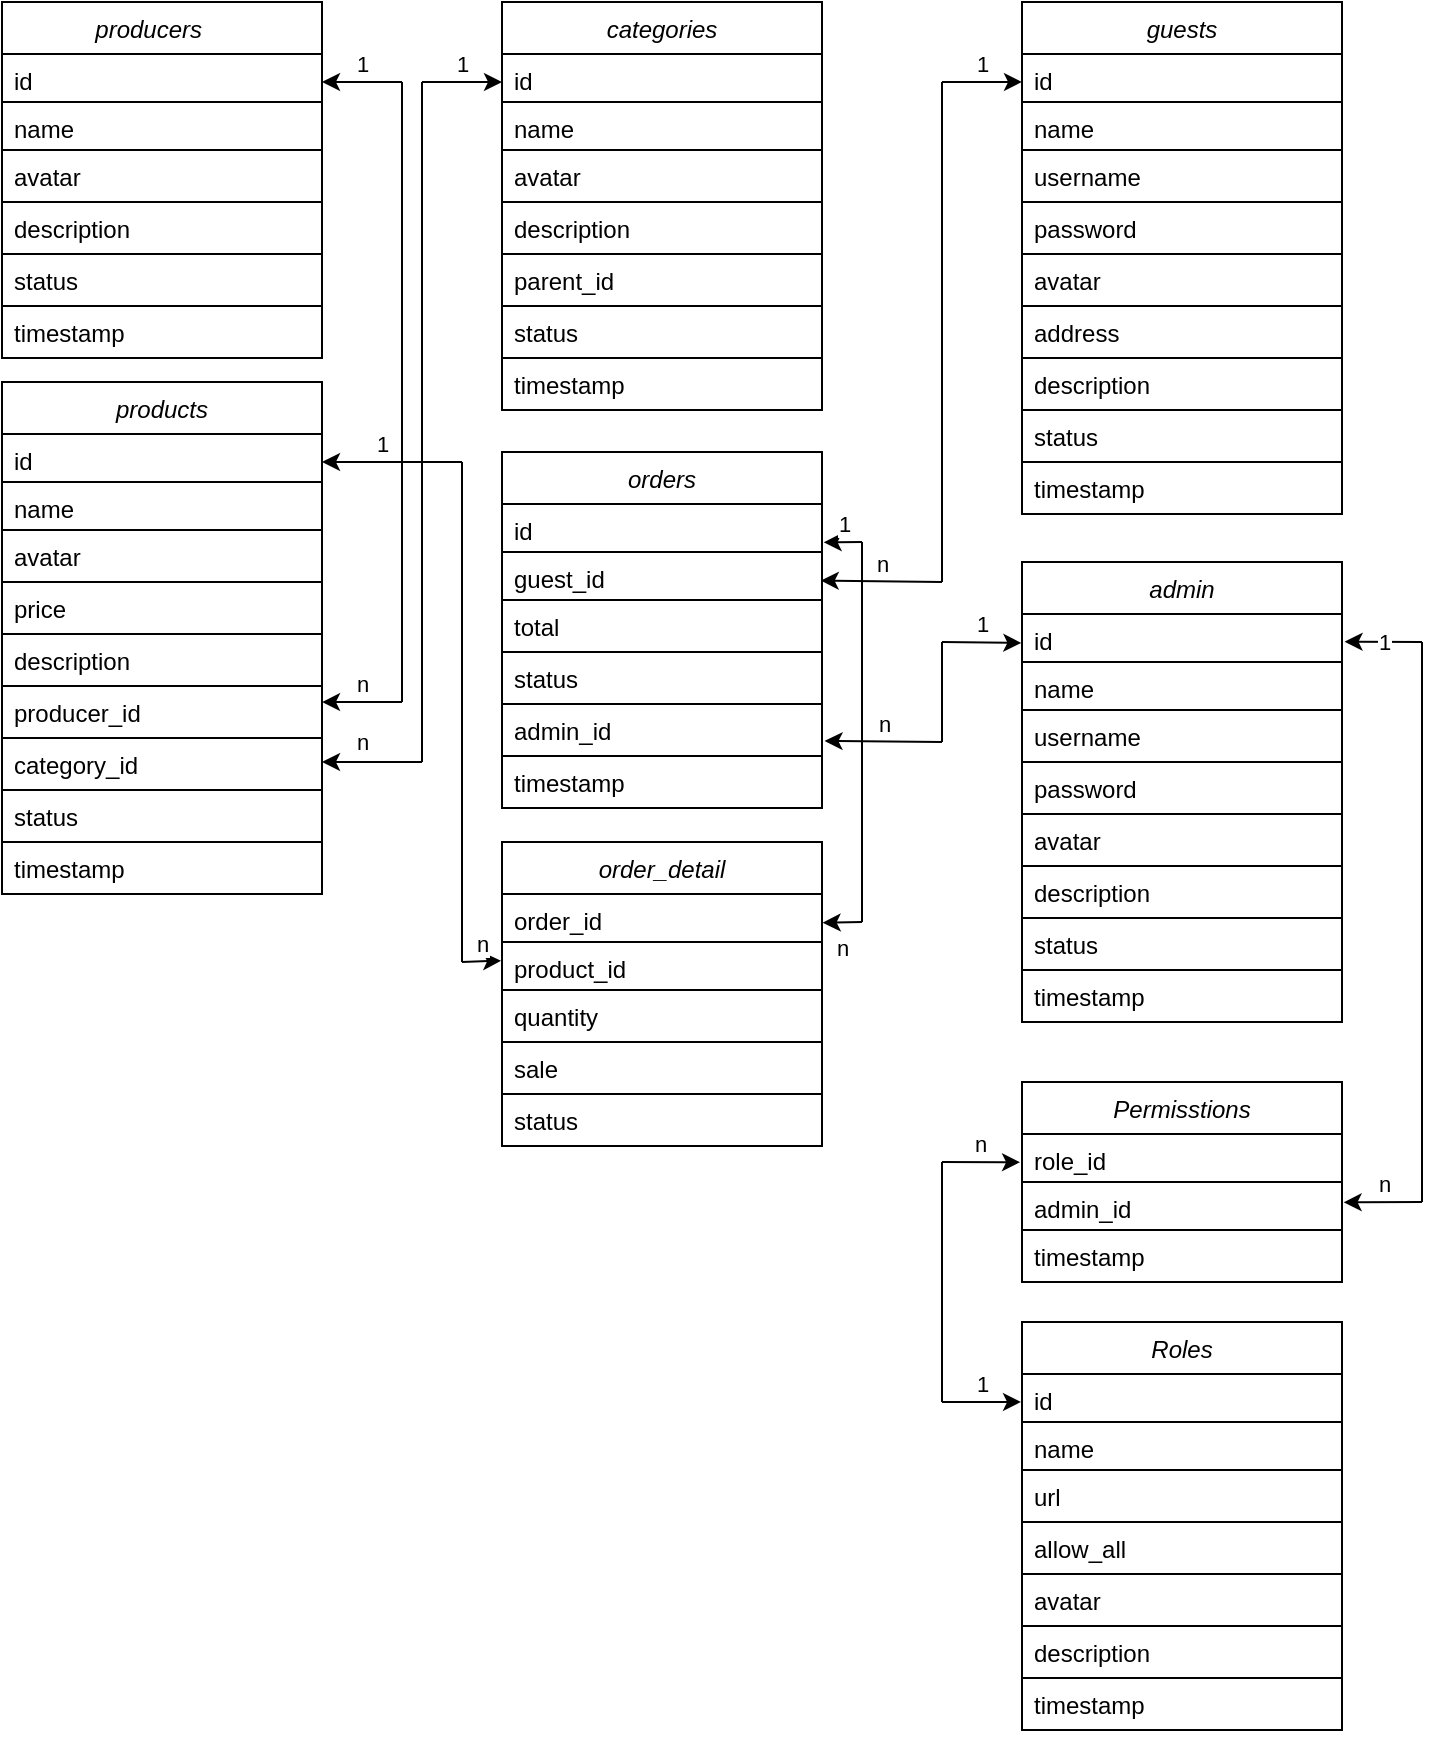 <mxfile version="16.0.0" type="github">
  <diagram id="C5RBs43oDa-KdzZeNtuy" name="DeTai">
    <mxGraphModel dx="680" dy="401" grid="1" gridSize="10" guides="1" tooltips="1" connect="1" arrows="1" fold="1" page="1" pageScale="1" pageWidth="827" pageHeight="1169" math="0" shadow="0">
      <root>
        <mxCell id="WIyWlLk6GJQsqaUBKTNV-0" />
        <mxCell id="WIyWlLk6GJQsqaUBKTNV-1" parent="WIyWlLk6GJQsqaUBKTNV-0" />
        <mxCell id="LTtRhcaZ0KDtgi_uHxP9-0" value="producers    " style="swimlane;fontStyle=2;align=center;verticalAlign=top;childLayout=stackLayout;horizontal=1;startSize=26;horizontalStack=0;resizeParent=1;resizeLast=0;collapsible=1;marginBottom=0;rounded=0;shadow=0;strokeWidth=1;strokeColor=default;" parent="WIyWlLk6GJQsqaUBKTNV-1" vertex="1">
          <mxGeometry x="10" y="20" width="160" height="178" as="geometry">
            <mxRectangle x="10" y="20" width="160" height="26" as="alternateBounds" />
          </mxGeometry>
        </mxCell>
        <mxCell id="LTtRhcaZ0KDtgi_uHxP9-1" value="id    " style="text;align=left;verticalAlign=top;spacingLeft=4;spacingRight=4;overflow=hidden;rotatable=0;points=[[0,0.5],[1,0.5]];portConstraint=eastwest;strokeColor=default;" parent="LTtRhcaZ0KDtgi_uHxP9-0" vertex="1">
          <mxGeometry y="26" width="160" height="24" as="geometry" />
        </mxCell>
        <mxCell id="GbSLwv6Al-rXtJt2Vxx7-0" value="name" style="text;align=left;verticalAlign=top;spacingLeft=4;spacingRight=4;overflow=hidden;rotatable=0;points=[[0,0.5],[1,0.5]];portConstraint=eastwest;strokeColor=default;" vertex="1" parent="LTtRhcaZ0KDtgi_uHxP9-0">
          <mxGeometry y="50" width="160" height="24" as="geometry" />
        </mxCell>
        <mxCell id="LTtRhcaZ0KDtgi_uHxP9-2" value="avatar" style="text;align=left;verticalAlign=top;spacingLeft=4;spacingRight=4;overflow=hidden;rotatable=0;points=[[0,0.5],[1,0.5]];portConstraint=eastwest;rounded=0;shadow=0;html=0;strokeColor=default;" parent="LTtRhcaZ0KDtgi_uHxP9-0" vertex="1">
          <mxGeometry y="74" width="160" height="26" as="geometry" />
        </mxCell>
        <mxCell id="LTtRhcaZ0KDtgi_uHxP9-3" value="description    " style="text;align=left;verticalAlign=top;spacingLeft=4;spacingRight=4;overflow=hidden;rotatable=0;points=[[0,0.5],[1,0.5]];portConstraint=eastwest;rounded=0;shadow=0;html=0;strokeColor=default;" parent="LTtRhcaZ0KDtgi_uHxP9-0" vertex="1">
          <mxGeometry y="100" width="160" height="26" as="geometry" />
        </mxCell>
        <mxCell id="LTtRhcaZ0KDtgi_uHxP9-8" value="status&#xa;" style="text;align=left;verticalAlign=top;spacingLeft=4;spacingRight=4;overflow=hidden;rotatable=0;points=[[0,0.5],[1,0.5]];portConstraint=eastwest;rounded=0;shadow=0;html=0;strokeColor=default;" parent="LTtRhcaZ0KDtgi_uHxP9-0" vertex="1">
          <mxGeometry y="126" width="160" height="26" as="geometry" />
        </mxCell>
        <mxCell id="LTtRhcaZ0KDtgi_uHxP9-6" value="timestamp" style="text;align=left;verticalAlign=top;spacingLeft=4;spacingRight=4;overflow=hidden;rotatable=0;points=[[0,0.5],[1,0.5]];portConstraint=eastwest;rounded=0;shadow=0;html=0;strokeColor=default;" parent="LTtRhcaZ0KDtgi_uHxP9-0" vertex="1">
          <mxGeometry y="152" width="160" height="26" as="geometry" />
        </mxCell>
        <mxCell id="LTtRhcaZ0KDtgi_uHxP9-9" value="products" style="swimlane;fontStyle=2;align=center;verticalAlign=top;childLayout=stackLayout;horizontal=1;startSize=26;horizontalStack=0;resizeParent=1;resizeLast=0;collapsible=1;marginBottom=0;rounded=0;shadow=0;strokeWidth=1;strokeColor=default;" parent="WIyWlLk6GJQsqaUBKTNV-1" vertex="1">
          <mxGeometry x="10" y="210" width="160" height="256" as="geometry">
            <mxRectangle x="10" y="220" width="160" height="26" as="alternateBounds" />
          </mxGeometry>
        </mxCell>
        <mxCell id="LTtRhcaZ0KDtgi_uHxP9-10" value="id    " style="text;align=left;verticalAlign=top;spacingLeft=4;spacingRight=4;overflow=hidden;rotatable=0;points=[[0,0.5],[1,0.5]];portConstraint=eastwest;strokeColor=default;" parent="LTtRhcaZ0KDtgi_uHxP9-9" vertex="1">
          <mxGeometry y="26" width="160" height="24" as="geometry" />
        </mxCell>
        <mxCell id="GbSLwv6Al-rXtJt2Vxx7-2" value="name" style="text;align=left;verticalAlign=top;spacingLeft=4;spacingRight=4;overflow=hidden;rotatable=0;points=[[0,0.5],[1,0.5]];portConstraint=eastwest;strokeColor=default;" vertex="1" parent="LTtRhcaZ0KDtgi_uHxP9-9">
          <mxGeometry y="50" width="160" height="24" as="geometry" />
        </mxCell>
        <mxCell id="LTtRhcaZ0KDtgi_uHxP9-12" value="avatar" style="text;align=left;verticalAlign=top;spacingLeft=4;spacingRight=4;overflow=hidden;rotatable=0;points=[[0,0.5],[1,0.5]];portConstraint=eastwest;rounded=0;shadow=0;html=0;strokeColor=default;" parent="LTtRhcaZ0KDtgi_uHxP9-9" vertex="1">
          <mxGeometry y="74" width="160" height="26" as="geometry" />
        </mxCell>
        <mxCell id="LTtRhcaZ0KDtgi_uHxP9-17" value="price" style="text;align=left;verticalAlign=top;spacingLeft=4;spacingRight=4;overflow=hidden;rotatable=0;points=[[0,0.5],[1,0.5]];portConstraint=eastwest;rounded=0;shadow=0;html=0;strokeColor=default;" parent="LTtRhcaZ0KDtgi_uHxP9-9" vertex="1">
          <mxGeometry y="100" width="160" height="26" as="geometry" />
        </mxCell>
        <mxCell id="LTtRhcaZ0KDtgi_uHxP9-13" value="description    " style="text;align=left;verticalAlign=top;spacingLeft=4;spacingRight=4;overflow=hidden;rotatable=0;points=[[0,0.5],[1,0.5]];portConstraint=eastwest;rounded=0;shadow=0;html=0;strokeColor=default;" parent="LTtRhcaZ0KDtgi_uHxP9-9" vertex="1">
          <mxGeometry y="126" width="160" height="26" as="geometry" />
        </mxCell>
        <mxCell id="LTtRhcaZ0KDtgi_uHxP9-16" value="producer_id&#xa;" style="text;align=left;verticalAlign=top;spacingLeft=4;spacingRight=4;overflow=hidden;rotatable=0;points=[[0,0.5],[1,0.5]];portConstraint=eastwest;rounded=0;shadow=0;html=0;strokeColor=default;" parent="LTtRhcaZ0KDtgi_uHxP9-9" vertex="1">
          <mxGeometry y="152" width="160" height="26" as="geometry" />
        </mxCell>
        <mxCell id="LTtRhcaZ0KDtgi_uHxP9-97" value="category_id" style="text;align=left;verticalAlign=top;spacingLeft=4;spacingRight=4;overflow=hidden;rotatable=0;points=[[0,0.5],[1,0.5]];portConstraint=eastwest;rounded=0;shadow=0;labelBorderColor=none;labelBackgroundColor=none;strokeColor=default;" parent="LTtRhcaZ0KDtgi_uHxP9-9" vertex="1">
          <mxGeometry y="178" width="160" height="26" as="geometry" />
        </mxCell>
        <mxCell id="LTtRhcaZ0KDtgi_uHxP9-14" value="status&#xa;" style="text;align=left;verticalAlign=top;spacingLeft=4;spacingRight=4;overflow=hidden;rotatable=0;points=[[0,0.5],[1,0.5]];portConstraint=eastwest;rounded=0;shadow=0;html=0;strokeColor=default;" parent="LTtRhcaZ0KDtgi_uHxP9-9" vertex="1">
          <mxGeometry y="204" width="160" height="26" as="geometry" />
        </mxCell>
        <mxCell id="LTtRhcaZ0KDtgi_uHxP9-15" value="timestamp" style="text;align=left;verticalAlign=top;spacingLeft=4;spacingRight=4;overflow=hidden;rotatable=0;points=[[0,0.5],[1,0.5]];portConstraint=eastwest;rounded=0;shadow=0;html=0;strokeColor=default;" parent="LTtRhcaZ0KDtgi_uHxP9-9" vertex="1">
          <mxGeometry y="230" width="160" height="26" as="geometry" />
        </mxCell>
        <mxCell id="LTtRhcaZ0KDtgi_uHxP9-18" value="categories" style="swimlane;fontStyle=2;align=center;verticalAlign=top;childLayout=stackLayout;horizontal=1;startSize=26;horizontalStack=0;resizeParent=1;resizeLast=0;collapsible=1;marginBottom=0;rounded=0;shadow=0;strokeWidth=1;strokeColor=default;" parent="WIyWlLk6GJQsqaUBKTNV-1" vertex="1">
          <mxGeometry x="260" y="20" width="160" height="204" as="geometry">
            <mxRectangle x="10" y="220" width="160" height="26" as="alternateBounds" />
          </mxGeometry>
        </mxCell>
        <mxCell id="LTtRhcaZ0KDtgi_uHxP9-19" value="id    " style="text;align=left;verticalAlign=top;spacingLeft=4;spacingRight=4;overflow=hidden;rotatable=0;points=[[0,0.5],[1,0.5]];portConstraint=eastwest;strokeColor=default;" parent="LTtRhcaZ0KDtgi_uHxP9-18" vertex="1">
          <mxGeometry y="26" width="160" height="24" as="geometry" />
        </mxCell>
        <mxCell id="GbSLwv6Al-rXtJt2Vxx7-1" value="name" style="text;align=left;verticalAlign=top;spacingLeft=4;spacingRight=4;overflow=hidden;rotatable=0;points=[[0,0.5],[1,0.5]];portConstraint=eastwest;strokeColor=default;" vertex="1" parent="LTtRhcaZ0KDtgi_uHxP9-18">
          <mxGeometry y="50" width="160" height="24" as="geometry" />
        </mxCell>
        <mxCell id="LTtRhcaZ0KDtgi_uHxP9-21" value="avatar" style="text;align=left;verticalAlign=top;spacingLeft=4;spacingRight=4;overflow=hidden;rotatable=0;points=[[0,0.5],[1,0.5]];portConstraint=eastwest;rounded=0;shadow=0;html=0;strokeColor=default;" parent="LTtRhcaZ0KDtgi_uHxP9-18" vertex="1">
          <mxGeometry y="74" width="160" height="26" as="geometry" />
        </mxCell>
        <mxCell id="LTtRhcaZ0KDtgi_uHxP9-23" value="description    " style="text;align=left;verticalAlign=top;spacingLeft=4;spacingRight=4;overflow=hidden;rotatable=0;points=[[0,0.5],[1,0.5]];portConstraint=eastwest;rounded=0;shadow=0;html=0;strokeColor=default;" parent="LTtRhcaZ0KDtgi_uHxP9-18" vertex="1">
          <mxGeometry y="100" width="160" height="26" as="geometry" />
        </mxCell>
        <mxCell id="LTtRhcaZ0KDtgi_uHxP9-27" value="parent_id" style="text;align=left;verticalAlign=top;spacingLeft=4;spacingRight=4;overflow=hidden;rotatable=0;points=[[0,0.5],[1,0.5]];portConstraint=eastwest;rounded=0;shadow=0;html=0;strokeColor=default;" parent="LTtRhcaZ0KDtgi_uHxP9-18" vertex="1">
          <mxGeometry y="126" width="160" height="26" as="geometry" />
        </mxCell>
        <mxCell id="LTtRhcaZ0KDtgi_uHxP9-25" value="status&#xa;" style="text;align=left;verticalAlign=top;spacingLeft=4;spacingRight=4;overflow=hidden;rotatable=0;points=[[0,0.5],[1,0.5]];portConstraint=eastwest;rounded=0;shadow=0;html=0;strokeColor=default;" parent="LTtRhcaZ0KDtgi_uHxP9-18" vertex="1">
          <mxGeometry y="152" width="160" height="26" as="geometry" />
        </mxCell>
        <mxCell id="LTtRhcaZ0KDtgi_uHxP9-26" value="timestamp" style="text;align=left;verticalAlign=top;spacingLeft=4;spacingRight=4;overflow=hidden;rotatable=0;points=[[0,0.5],[1,0.5]];portConstraint=eastwest;rounded=0;shadow=0;html=0;strokeColor=default;" parent="LTtRhcaZ0KDtgi_uHxP9-18" vertex="1">
          <mxGeometry y="178" width="160" height="26" as="geometry" />
        </mxCell>
        <mxCell id="LTtRhcaZ0KDtgi_uHxP9-28" value="orders" style="swimlane;fontStyle=2;align=center;verticalAlign=top;childLayout=stackLayout;horizontal=1;startSize=26;horizontalStack=0;resizeParent=1;resizeLast=0;collapsible=1;marginBottom=0;rounded=0;shadow=0;strokeWidth=1;strokeColor=default;" parent="WIyWlLk6GJQsqaUBKTNV-1" vertex="1">
          <mxGeometry x="260" y="245" width="160" height="178" as="geometry">
            <mxRectangle x="10" y="20" width="160" height="26" as="alternateBounds" />
          </mxGeometry>
        </mxCell>
        <mxCell id="LTtRhcaZ0KDtgi_uHxP9-29" value="id    " style="text;align=left;verticalAlign=top;spacingLeft=4;spacingRight=4;overflow=hidden;rotatable=0;points=[[0,0.5],[1,0.5]];portConstraint=eastwest;strokeColor=default;" parent="LTtRhcaZ0KDtgi_uHxP9-28" vertex="1">
          <mxGeometry y="26" width="160" height="24" as="geometry" />
        </mxCell>
        <mxCell id="LTtRhcaZ0KDtgi_uHxP9-30" value="guest_id" style="text;align=left;verticalAlign=top;spacingLeft=4;spacingRight=4;overflow=hidden;rotatable=0;points=[[0,0.5],[1,0.5]];portConstraint=eastwest;strokeColor=default;" parent="LTtRhcaZ0KDtgi_uHxP9-28" vertex="1">
          <mxGeometry y="50" width="160" height="24" as="geometry" />
        </mxCell>
        <mxCell id="LTtRhcaZ0KDtgi_uHxP9-31" value="total" style="text;align=left;verticalAlign=top;spacingLeft=4;spacingRight=4;overflow=hidden;rotatable=0;points=[[0,0.5],[1,0.5]];portConstraint=eastwest;rounded=0;shadow=0;html=0;strokeColor=default;" parent="LTtRhcaZ0KDtgi_uHxP9-28" vertex="1">
          <mxGeometry y="74" width="160" height="26" as="geometry" />
        </mxCell>
        <mxCell id="LTtRhcaZ0KDtgi_uHxP9-33" value="status&#xa;" style="text;align=left;verticalAlign=top;spacingLeft=4;spacingRight=4;overflow=hidden;rotatable=0;points=[[0,0.5],[1,0.5]];portConstraint=eastwest;rounded=0;shadow=0;html=0;strokeColor=default;" parent="LTtRhcaZ0KDtgi_uHxP9-28" vertex="1">
          <mxGeometry y="100" width="160" height="26" as="geometry" />
        </mxCell>
        <mxCell id="LTtRhcaZ0KDtgi_uHxP9-35" value="admin_id" style="text;align=left;verticalAlign=top;spacingLeft=4;spacingRight=4;overflow=hidden;rotatable=0;points=[[0,0.5],[1,0.5]];portConstraint=eastwest;rounded=0;shadow=0;html=0;strokeColor=default;" parent="LTtRhcaZ0KDtgi_uHxP9-28" vertex="1">
          <mxGeometry y="126" width="160" height="26" as="geometry" />
        </mxCell>
        <mxCell id="LTtRhcaZ0KDtgi_uHxP9-34" value="timestamp" style="text;align=left;verticalAlign=top;spacingLeft=4;spacingRight=4;overflow=hidden;rotatable=0;points=[[0,0.5],[1,0.5]];portConstraint=eastwest;rounded=0;shadow=0;html=0;strokeColor=default;" parent="LTtRhcaZ0KDtgi_uHxP9-28" vertex="1">
          <mxGeometry y="152" width="160" height="26" as="geometry" />
        </mxCell>
        <mxCell id="LTtRhcaZ0KDtgi_uHxP9-43" value="order_detail" style="swimlane;fontStyle=2;align=center;verticalAlign=top;childLayout=stackLayout;horizontal=1;startSize=26;horizontalStack=0;resizeParent=1;resizeLast=0;collapsible=1;marginBottom=0;rounded=0;shadow=0;strokeWidth=1;strokeColor=default;" parent="WIyWlLk6GJQsqaUBKTNV-1" vertex="1">
          <mxGeometry x="260" y="440" width="160" height="152" as="geometry">
            <mxRectangle x="10" y="220" width="160" height="26" as="alternateBounds" />
          </mxGeometry>
        </mxCell>
        <mxCell id="LTtRhcaZ0KDtgi_uHxP9-44" value="order_id" style="text;align=left;verticalAlign=top;spacingLeft=4;spacingRight=4;overflow=hidden;rotatable=0;points=[[0,0.5],[1,0.5]];portConstraint=eastwest;strokeColor=default;" parent="LTtRhcaZ0KDtgi_uHxP9-43" vertex="1">
          <mxGeometry y="26" width="160" height="24" as="geometry" />
        </mxCell>
        <mxCell id="LTtRhcaZ0KDtgi_uHxP9-45" value="product_id" style="text;align=left;verticalAlign=top;spacingLeft=4;spacingRight=4;overflow=hidden;rotatable=0;points=[[0,0.5],[1,0.5]];portConstraint=eastwest;strokeColor=default;" parent="LTtRhcaZ0KDtgi_uHxP9-43" vertex="1">
          <mxGeometry y="50" width="160" height="24" as="geometry" />
        </mxCell>
        <mxCell id="LTtRhcaZ0KDtgi_uHxP9-46" value="quantity" style="text;align=left;verticalAlign=top;spacingLeft=4;spacingRight=4;overflow=hidden;rotatable=0;points=[[0,0.5],[1,0.5]];portConstraint=eastwest;rounded=0;shadow=0;html=0;strokeColor=default;" parent="LTtRhcaZ0KDtgi_uHxP9-43" vertex="1">
          <mxGeometry y="74" width="160" height="26" as="geometry" />
        </mxCell>
        <mxCell id="LTtRhcaZ0KDtgi_uHxP9-47" value="sale" style="text;align=left;verticalAlign=top;spacingLeft=4;spacingRight=4;overflow=hidden;rotatable=0;points=[[0,0.5],[1,0.5]];portConstraint=eastwest;rounded=0;shadow=0;html=0;strokeColor=default;" parent="LTtRhcaZ0KDtgi_uHxP9-43" vertex="1">
          <mxGeometry y="100" width="160" height="26" as="geometry" />
        </mxCell>
        <mxCell id="LTtRhcaZ0KDtgi_uHxP9-50" value="status&#xa;" style="text;align=left;verticalAlign=top;spacingLeft=4;spacingRight=4;overflow=hidden;rotatable=0;points=[[0,0.5],[1,0.5]];portConstraint=eastwest;rounded=0;shadow=0;html=0;strokeColor=default;" parent="LTtRhcaZ0KDtgi_uHxP9-43" vertex="1">
          <mxGeometry y="126" width="160" height="26" as="geometry" />
        </mxCell>
        <mxCell id="LTtRhcaZ0KDtgi_uHxP9-52" value="guests" style="swimlane;fontStyle=2;align=center;verticalAlign=top;childLayout=stackLayout;horizontal=1;startSize=26;horizontalStack=0;resizeParent=1;resizeLast=0;collapsible=1;marginBottom=0;rounded=0;shadow=0;strokeWidth=1;strokeColor=default;" parent="WIyWlLk6GJQsqaUBKTNV-1" vertex="1">
          <mxGeometry x="520" y="20" width="160" height="256" as="geometry">
            <mxRectangle x="10" y="220" width="160" height="26" as="alternateBounds" />
          </mxGeometry>
        </mxCell>
        <mxCell id="LTtRhcaZ0KDtgi_uHxP9-53" value="id    " style="text;align=left;verticalAlign=top;spacingLeft=4;spacingRight=4;overflow=hidden;rotatable=0;points=[[0,0.5],[1,0.5]];portConstraint=eastwest;strokeColor=default;" parent="LTtRhcaZ0KDtgi_uHxP9-52" vertex="1">
          <mxGeometry y="26" width="160" height="24" as="geometry" />
        </mxCell>
        <mxCell id="LTtRhcaZ0KDtgi_uHxP9-54" value="name" style="text;align=left;verticalAlign=top;spacingLeft=4;spacingRight=4;overflow=hidden;rotatable=0;points=[[0,0.5],[1,0.5]];portConstraint=eastwest;strokeColor=default;" parent="LTtRhcaZ0KDtgi_uHxP9-52" vertex="1">
          <mxGeometry y="50" width="160" height="24" as="geometry" />
        </mxCell>
        <mxCell id="LTtRhcaZ0KDtgi_uHxP9-61" value="username" style="text;align=left;verticalAlign=top;spacingLeft=4;spacingRight=4;overflow=hidden;rotatable=0;points=[[0,0.5],[1,0.5]];portConstraint=eastwest;rounded=0;shadow=0;html=0;strokeColor=default;" parent="LTtRhcaZ0KDtgi_uHxP9-52" vertex="1">
          <mxGeometry y="74" width="160" height="26" as="geometry" />
        </mxCell>
        <mxCell id="LTtRhcaZ0KDtgi_uHxP9-58" value="password" style="text;align=left;verticalAlign=top;spacingLeft=4;spacingRight=4;overflow=hidden;rotatable=0;points=[[0,0.5],[1,0.5]];portConstraint=eastwest;rounded=0;shadow=0;html=0;strokeColor=default;" parent="LTtRhcaZ0KDtgi_uHxP9-52" vertex="1">
          <mxGeometry y="100" width="160" height="26" as="geometry" />
        </mxCell>
        <mxCell id="LTtRhcaZ0KDtgi_uHxP9-55" value="avatar" style="text;align=left;verticalAlign=top;spacingLeft=4;spacingRight=4;overflow=hidden;rotatable=0;points=[[0,0.5],[1,0.5]];portConstraint=eastwest;rounded=0;shadow=0;html=0;strokeColor=default;" parent="LTtRhcaZ0KDtgi_uHxP9-52" vertex="1">
          <mxGeometry y="126" width="160" height="26" as="geometry" />
        </mxCell>
        <mxCell id="LTtRhcaZ0KDtgi_uHxP9-56" value="address    " style="text;align=left;verticalAlign=top;spacingLeft=4;spacingRight=4;overflow=hidden;rotatable=0;points=[[0,0.5],[1,0.5]];portConstraint=eastwest;rounded=0;shadow=0;html=0;strokeColor=default;" parent="LTtRhcaZ0KDtgi_uHxP9-52" vertex="1">
          <mxGeometry y="152" width="160" height="26" as="geometry" />
        </mxCell>
        <mxCell id="LTtRhcaZ0KDtgi_uHxP9-57" value="description    " style="text;align=left;verticalAlign=top;spacingLeft=4;spacingRight=4;overflow=hidden;rotatable=0;points=[[0,0.5],[1,0.5]];portConstraint=eastwest;rounded=0;shadow=0;html=0;strokeColor=default;" parent="LTtRhcaZ0KDtgi_uHxP9-52" vertex="1">
          <mxGeometry y="178" width="160" height="26" as="geometry" />
        </mxCell>
        <mxCell id="LTtRhcaZ0KDtgi_uHxP9-59" value="status&#xa;" style="text;align=left;verticalAlign=top;spacingLeft=4;spacingRight=4;overflow=hidden;rotatable=0;points=[[0,0.5],[1,0.5]];portConstraint=eastwest;rounded=0;shadow=0;html=0;strokeColor=default;" parent="LTtRhcaZ0KDtgi_uHxP9-52" vertex="1">
          <mxGeometry y="204" width="160" height="26" as="geometry" />
        </mxCell>
        <mxCell id="LTtRhcaZ0KDtgi_uHxP9-60" value="timestamp" style="text;align=left;verticalAlign=top;spacingLeft=4;spacingRight=4;overflow=hidden;rotatable=0;points=[[0,0.5],[1,0.5]];portConstraint=eastwest;rounded=0;shadow=0;html=0;strokeColor=default;" parent="LTtRhcaZ0KDtgi_uHxP9-52" vertex="1">
          <mxGeometry y="230" width="160" height="26" as="geometry" />
        </mxCell>
        <mxCell id="LTtRhcaZ0KDtgi_uHxP9-62" value="admin" style="swimlane;fontStyle=2;align=center;verticalAlign=top;childLayout=stackLayout;horizontal=1;startSize=26;horizontalStack=0;resizeParent=1;resizeLast=0;collapsible=1;marginBottom=0;rounded=0;shadow=0;strokeWidth=1;strokeColor=default;" parent="WIyWlLk6GJQsqaUBKTNV-1" vertex="1">
          <mxGeometry x="520" y="300" width="160" height="230" as="geometry">
            <mxRectangle x="10" y="220" width="160" height="26" as="alternateBounds" />
          </mxGeometry>
        </mxCell>
        <mxCell id="LTtRhcaZ0KDtgi_uHxP9-63" value="id    " style="text;align=left;verticalAlign=top;spacingLeft=4;spacingRight=4;overflow=hidden;rotatable=0;points=[[0,0.5],[1,0.5]];portConstraint=eastwest;strokeColor=default;" parent="LTtRhcaZ0KDtgi_uHxP9-62" vertex="1">
          <mxGeometry y="26" width="160" height="24" as="geometry" />
        </mxCell>
        <mxCell id="GbSLwv6Al-rXtJt2Vxx7-3" value="name" style="text;align=left;verticalAlign=top;spacingLeft=4;spacingRight=4;overflow=hidden;rotatable=0;points=[[0,0.5],[1,0.5]];portConstraint=eastwest;strokeColor=default;" vertex="1" parent="LTtRhcaZ0KDtgi_uHxP9-62">
          <mxGeometry y="50" width="160" height="24" as="geometry" />
        </mxCell>
        <mxCell id="LTtRhcaZ0KDtgi_uHxP9-65" value="username" style="text;align=left;verticalAlign=top;spacingLeft=4;spacingRight=4;overflow=hidden;rotatable=0;points=[[0,0.5],[1,0.5]];portConstraint=eastwest;rounded=0;shadow=0;html=0;strokeColor=default;" parent="LTtRhcaZ0KDtgi_uHxP9-62" vertex="1">
          <mxGeometry y="74" width="160" height="26" as="geometry" />
        </mxCell>
        <mxCell id="LTtRhcaZ0KDtgi_uHxP9-66" value="password" style="text;align=left;verticalAlign=top;spacingLeft=4;spacingRight=4;overflow=hidden;rotatable=0;points=[[0,0.5],[1,0.5]];portConstraint=eastwest;rounded=0;shadow=0;html=0;strokeColor=default;" parent="LTtRhcaZ0KDtgi_uHxP9-62" vertex="1">
          <mxGeometry y="100" width="160" height="26" as="geometry" />
        </mxCell>
        <mxCell id="LTtRhcaZ0KDtgi_uHxP9-67" value="avatar" style="text;align=left;verticalAlign=top;spacingLeft=4;spacingRight=4;overflow=hidden;rotatable=0;points=[[0,0.5],[1,0.5]];portConstraint=eastwest;rounded=0;shadow=0;html=0;strokeColor=default;" parent="LTtRhcaZ0KDtgi_uHxP9-62" vertex="1">
          <mxGeometry y="126" width="160" height="26" as="geometry" />
        </mxCell>
        <mxCell id="LTtRhcaZ0KDtgi_uHxP9-69" value="description    " style="text;align=left;verticalAlign=top;spacingLeft=4;spacingRight=4;overflow=hidden;rotatable=0;points=[[0,0.5],[1,0.5]];portConstraint=eastwest;rounded=0;shadow=0;html=0;strokeColor=default;" parent="LTtRhcaZ0KDtgi_uHxP9-62" vertex="1">
          <mxGeometry y="152" width="160" height="26" as="geometry" />
        </mxCell>
        <mxCell id="LTtRhcaZ0KDtgi_uHxP9-70" value="status&#xa;" style="text;align=left;verticalAlign=top;spacingLeft=4;spacingRight=4;overflow=hidden;rotatable=0;points=[[0,0.5],[1,0.5]];portConstraint=eastwest;rounded=0;shadow=0;html=0;strokeColor=default;" parent="LTtRhcaZ0KDtgi_uHxP9-62" vertex="1">
          <mxGeometry y="178" width="160" height="26" as="geometry" />
        </mxCell>
        <mxCell id="LTtRhcaZ0KDtgi_uHxP9-71" value="timestamp" style="text;align=left;verticalAlign=top;spacingLeft=4;spacingRight=4;overflow=hidden;rotatable=0;points=[[0,0.5],[1,0.5]];portConstraint=eastwest;rounded=0;shadow=0;html=0;strokeColor=default;" parent="LTtRhcaZ0KDtgi_uHxP9-62" vertex="1">
          <mxGeometry y="204" width="160" height="26" as="geometry" />
        </mxCell>
        <mxCell id="LTtRhcaZ0KDtgi_uHxP9-72" value="Roles" style="swimlane;fontStyle=2;align=center;verticalAlign=top;childLayout=stackLayout;horizontal=1;startSize=26;horizontalStack=0;resizeParent=1;resizeLast=0;collapsible=1;marginBottom=0;rounded=0;shadow=0;strokeWidth=1;strokeColor=default;" parent="WIyWlLk6GJQsqaUBKTNV-1" vertex="1">
          <mxGeometry x="520" y="680" width="160" height="204" as="geometry">
            <mxRectangle x="10" y="220" width="160" height="26" as="alternateBounds" />
          </mxGeometry>
        </mxCell>
        <mxCell id="LTtRhcaZ0KDtgi_uHxP9-73" value="id    " style="text;align=left;verticalAlign=top;spacingLeft=4;spacingRight=4;overflow=hidden;rotatable=0;points=[[0,0.5],[1,0.5]];portConstraint=eastwest;strokeColor=default;" parent="LTtRhcaZ0KDtgi_uHxP9-72" vertex="1">
          <mxGeometry y="26" width="160" height="24" as="geometry" />
        </mxCell>
        <mxCell id="GbSLwv6Al-rXtJt2Vxx7-4" value="name" style="text;align=left;verticalAlign=top;spacingLeft=4;spacingRight=4;overflow=hidden;rotatable=0;points=[[0,0.5],[1,0.5]];portConstraint=eastwest;strokeColor=default;" vertex="1" parent="LTtRhcaZ0KDtgi_uHxP9-72">
          <mxGeometry y="50" width="160" height="24" as="geometry" />
        </mxCell>
        <mxCell id="LTtRhcaZ0KDtgi_uHxP9-75" value="url" style="text;align=left;verticalAlign=top;spacingLeft=4;spacingRight=4;overflow=hidden;rotatable=0;points=[[0,0.5],[1,0.5]];portConstraint=eastwest;rounded=0;shadow=0;html=0;strokeColor=default;" parent="LTtRhcaZ0KDtgi_uHxP9-72" vertex="1">
          <mxGeometry y="74" width="160" height="26" as="geometry" />
        </mxCell>
        <mxCell id="LTtRhcaZ0KDtgi_uHxP9-76" value="allow_all    " style="text;align=left;verticalAlign=top;spacingLeft=4;spacingRight=4;overflow=hidden;rotatable=0;points=[[0,0.5],[1,0.5]];portConstraint=eastwest;rounded=0;shadow=0;html=0;strokeColor=default;" parent="LTtRhcaZ0KDtgi_uHxP9-72" vertex="1">
          <mxGeometry y="100" width="160" height="26" as="geometry" />
        </mxCell>
        <mxCell id="LTtRhcaZ0KDtgi_uHxP9-77" value="avatar" style="text;align=left;verticalAlign=top;spacingLeft=4;spacingRight=4;overflow=hidden;rotatable=0;points=[[0,0.5],[1,0.5]];portConstraint=eastwest;rounded=0;shadow=0;html=0;strokeColor=default;" parent="LTtRhcaZ0KDtgi_uHxP9-72" vertex="1">
          <mxGeometry y="126" width="160" height="26" as="geometry" />
        </mxCell>
        <mxCell id="LTtRhcaZ0KDtgi_uHxP9-81" value="description" style="text;align=left;verticalAlign=top;spacingLeft=4;spacingRight=4;overflow=hidden;rotatable=0;points=[[0,0.5],[1,0.5]];portConstraint=eastwest;rounded=0;shadow=0;html=0;strokeColor=default;" parent="LTtRhcaZ0KDtgi_uHxP9-72" vertex="1">
          <mxGeometry y="152" width="160" height="26" as="geometry" />
        </mxCell>
        <mxCell id="LTtRhcaZ0KDtgi_uHxP9-80" value="timestamp" style="text;align=left;verticalAlign=top;spacingLeft=4;spacingRight=4;overflow=hidden;rotatable=0;points=[[0,0.5],[1,0.5]];portConstraint=eastwest;rounded=0;shadow=0;html=0;strokeColor=default;" parent="LTtRhcaZ0KDtgi_uHxP9-72" vertex="1">
          <mxGeometry y="178" width="160" height="26" as="geometry" />
        </mxCell>
        <mxCell id="LTtRhcaZ0KDtgi_uHxP9-82" value="Permisstions" style="swimlane;fontStyle=2;align=center;verticalAlign=top;childLayout=stackLayout;horizontal=1;startSize=26;horizontalStack=0;resizeParent=1;resizeLast=0;collapsible=1;marginBottom=0;rounded=0;shadow=0;strokeWidth=1;strokeColor=default;" parent="WIyWlLk6GJQsqaUBKTNV-1" vertex="1">
          <mxGeometry x="520" y="560" width="160" height="100" as="geometry">
            <mxRectangle x="10" y="220" width="160" height="26" as="alternateBounds" />
          </mxGeometry>
        </mxCell>
        <mxCell id="LTtRhcaZ0KDtgi_uHxP9-83" value="role_id" style="text;align=left;verticalAlign=top;spacingLeft=4;spacingRight=4;overflow=hidden;rotatable=0;points=[[0,0.5],[1,0.5]];portConstraint=eastwest;strokeColor=default;" parent="LTtRhcaZ0KDtgi_uHxP9-82" vertex="1">
          <mxGeometry y="26" width="160" height="24" as="geometry" />
        </mxCell>
        <mxCell id="LTtRhcaZ0KDtgi_uHxP9-84" value="admin_id" style="text;align=left;verticalAlign=top;spacingLeft=4;spacingRight=4;overflow=hidden;rotatable=0;points=[[0,0.5],[1,0.5]];portConstraint=eastwest;strokeColor=default;" parent="LTtRhcaZ0KDtgi_uHxP9-82" vertex="1">
          <mxGeometry y="50" width="160" height="24" as="geometry" />
        </mxCell>
        <mxCell id="LTtRhcaZ0KDtgi_uHxP9-89" value="timestamp" style="text;align=left;verticalAlign=top;spacingLeft=4;spacingRight=4;overflow=hidden;rotatable=0;points=[[0,0.5],[1,0.5]];portConstraint=eastwest;rounded=0;shadow=0;html=0;strokeColor=default;" parent="LTtRhcaZ0KDtgi_uHxP9-82" vertex="1">
          <mxGeometry y="74" width="160" height="26" as="geometry" />
        </mxCell>
        <mxCell id="LTtRhcaZ0KDtgi_uHxP9-93" value="1" style="endArrow=classic;html=1;rounded=0;shadow=0;sketch=0;verticalAlign=bottom;strokeColor=default;" parent="WIyWlLk6GJQsqaUBKTNV-1" edge="1">
          <mxGeometry width="50" height="50" relative="1" as="geometry">
            <mxPoint x="210" y="60" as="sourcePoint" />
            <mxPoint x="170" y="60" as="targetPoint" />
            <mxPoint as="offset" />
          </mxGeometry>
        </mxCell>
        <mxCell id="LTtRhcaZ0KDtgi_uHxP9-94" value="" style="endArrow=none;html=1;rounded=0;shadow=0;sketch=0;strokeColor=default;" parent="WIyWlLk6GJQsqaUBKTNV-1" edge="1">
          <mxGeometry width="50" height="50" relative="1" as="geometry">
            <mxPoint x="210" y="370" as="sourcePoint" />
            <mxPoint x="210" y="60" as="targetPoint" />
          </mxGeometry>
        </mxCell>
        <mxCell id="LTtRhcaZ0KDtgi_uHxP9-99" value="" style="endArrow=none;html=1;rounded=0;shadow=0;sketch=0;strokeColor=default;" parent="WIyWlLk6GJQsqaUBKTNV-1" edge="1">
          <mxGeometry width="50" height="50" relative="1" as="geometry">
            <mxPoint x="220" y="400" as="sourcePoint" />
            <mxPoint x="220" y="60" as="targetPoint" />
          </mxGeometry>
        </mxCell>
        <mxCell id="LTtRhcaZ0KDtgi_uHxP9-100" value="1" style="endArrow=classic;html=1;rounded=0;shadow=0;sketch=0;strokeColor=default;verticalAlign=bottom;" parent="WIyWlLk6GJQsqaUBKTNV-1" edge="1">
          <mxGeometry width="50" height="50" relative="1" as="geometry">
            <mxPoint x="220" y="60" as="sourcePoint" />
            <mxPoint x="260" y="60" as="targetPoint" />
          </mxGeometry>
        </mxCell>
        <mxCell id="LTtRhcaZ0KDtgi_uHxP9-101" value="n" style="endArrow=classic;html=1;rounded=0;shadow=0;sketch=0;strokeColor=default;" parent="WIyWlLk6GJQsqaUBKTNV-1" edge="1">
          <mxGeometry x="0.2" y="-10" width="50" height="50" relative="1" as="geometry">
            <mxPoint x="220" y="400" as="sourcePoint" />
            <mxPoint x="170" y="400" as="targetPoint" />
            <mxPoint as="offset" />
          </mxGeometry>
        </mxCell>
        <mxCell id="LTtRhcaZ0KDtgi_uHxP9-107" value="" style="endArrow=none;html=1;rounded=0;shadow=0;sketch=0;strokeColor=default;" parent="WIyWlLk6GJQsqaUBKTNV-1" edge="1">
          <mxGeometry width="50" height="50" relative="1" as="geometry">
            <mxPoint x="240" y="500" as="sourcePoint" />
            <mxPoint x="240" y="250" as="targetPoint" />
          </mxGeometry>
        </mxCell>
        <mxCell id="LTtRhcaZ0KDtgi_uHxP9-112" value="" style="endArrow=none;html=1;rounded=0;shadow=0;sketch=0;strokeColor=default;" parent="WIyWlLk6GJQsqaUBKTNV-1" edge="1">
          <mxGeometry width="50" height="50" relative="1" as="geometry">
            <mxPoint x="440" y="480" as="sourcePoint" />
            <mxPoint x="440" y="290" as="targetPoint" />
          </mxGeometry>
        </mxCell>
        <mxCell id="LTtRhcaZ0KDtgi_uHxP9-113" value="1" style="endArrow=classic;html=1;rounded=0;shadow=0;sketch=0;strokeColor=default;entryX=1.005;entryY=0.798;entryDx=0;entryDy=0;entryPerimeter=0;verticalAlign=bottom;" parent="WIyWlLk6GJQsqaUBKTNV-1" target="LTtRhcaZ0KDtgi_uHxP9-29" edge="1">
          <mxGeometry width="50" height="50" relative="1" as="geometry">
            <mxPoint x="440" y="290" as="sourcePoint" />
            <mxPoint x="420" y="310" as="targetPoint" />
          </mxGeometry>
        </mxCell>
        <mxCell id="LTtRhcaZ0KDtgi_uHxP9-114" value="n" style="endArrow=classic;html=1;rounded=0;shadow=0;sketch=0;strokeColor=default;entryX=1.002;entryY=0.599;entryDx=0;entryDy=0;entryPerimeter=0;verticalAlign=top;" parent="WIyWlLk6GJQsqaUBKTNV-1" target="LTtRhcaZ0KDtgi_uHxP9-44" edge="1">
          <mxGeometry x="0.017" width="50" height="50" relative="1" as="geometry">
            <mxPoint x="440" y="480" as="sourcePoint" />
            <mxPoint x="420" y="460" as="targetPoint" />
            <mxPoint as="offset" />
          </mxGeometry>
        </mxCell>
        <mxCell id="LTtRhcaZ0KDtgi_uHxP9-116" value="n" style="endArrow=classic;html=1;rounded=0;shadow=0;sketch=0;strokeColor=default;entryX=0.996;entryY=0.596;entryDx=0;entryDy=0;entryPerimeter=0;verticalAlign=bottom;" parent="WIyWlLk6GJQsqaUBKTNV-1" target="LTtRhcaZ0KDtgi_uHxP9-30" edge="1">
          <mxGeometry x="-0.01" width="50" height="50" relative="1" as="geometry">
            <mxPoint x="480" y="310" as="sourcePoint" />
            <mxPoint x="510" y="160" as="targetPoint" />
            <mxPoint as="offset" />
          </mxGeometry>
        </mxCell>
        <mxCell id="LTtRhcaZ0KDtgi_uHxP9-117" value="" style="endArrow=none;html=1;rounded=0;shadow=0;sketch=0;strokeColor=default;" parent="WIyWlLk6GJQsqaUBKTNV-1" edge="1">
          <mxGeometry width="50" height="50" relative="1" as="geometry">
            <mxPoint x="480" y="310" as="sourcePoint" />
            <mxPoint x="480" y="60" as="targetPoint" />
          </mxGeometry>
        </mxCell>
        <mxCell id="LTtRhcaZ0KDtgi_uHxP9-118" value="1" style="endArrow=classic;html=1;rounded=0;shadow=0;sketch=0;strokeColor=default;entryX=0;entryY=0.583;entryDx=0;entryDy=0;entryPerimeter=0;verticalAlign=bottom;" parent="WIyWlLk6GJQsqaUBKTNV-1" target="LTtRhcaZ0KDtgi_uHxP9-53" edge="1">
          <mxGeometry width="50" height="50" relative="1" as="geometry">
            <mxPoint x="480" y="60" as="sourcePoint" />
            <mxPoint x="510" y="50" as="targetPoint" />
          </mxGeometry>
        </mxCell>
        <mxCell id="LTtRhcaZ0KDtgi_uHxP9-119" value="1" style="endArrow=classic;html=1;rounded=0;shadow=0;sketch=0;strokeColor=default;entryX=-0.002;entryY=0.603;entryDx=0;entryDy=0;entryPerimeter=0;verticalAlign=bottom;" parent="WIyWlLk6GJQsqaUBKTNV-1" target="LTtRhcaZ0KDtgi_uHxP9-63" edge="1">
          <mxGeometry width="50" height="50" relative="1" as="geometry">
            <mxPoint x="480" y="340" as="sourcePoint" />
            <mxPoint x="480" y="300" as="targetPoint" />
          </mxGeometry>
        </mxCell>
        <mxCell id="LTtRhcaZ0KDtgi_uHxP9-120" value="n" style="endArrow=classic;html=1;rounded=0;shadow=0;sketch=0;strokeColor=default;entryX=1.008;entryY=0.711;entryDx=0;entryDy=0;entryPerimeter=0;verticalAlign=bottom;" parent="WIyWlLk6GJQsqaUBKTNV-1" target="LTtRhcaZ0KDtgi_uHxP9-35" edge="1">
          <mxGeometry width="50" height="50" relative="1" as="geometry">
            <mxPoint x="480" y="390" as="sourcePoint" />
            <mxPoint x="440" y="330" as="targetPoint" />
          </mxGeometry>
        </mxCell>
        <mxCell id="LTtRhcaZ0KDtgi_uHxP9-121" value="" style="endArrow=none;html=1;rounded=0;shadow=0;sketch=0;strokeColor=default;" parent="WIyWlLk6GJQsqaUBKTNV-1" edge="1">
          <mxGeometry width="50" height="50" relative="1" as="geometry">
            <mxPoint x="480" y="390" as="sourcePoint" />
            <mxPoint x="480" y="340" as="targetPoint" />
          </mxGeometry>
        </mxCell>
        <mxCell id="LTtRhcaZ0KDtgi_uHxP9-122" value="1" style="endArrow=classic;html=1;rounded=0;shadow=0;sketch=0;strokeColor=default;entryX=1.008;entryY=0.576;entryDx=0;entryDy=0;entryPerimeter=0;" parent="WIyWlLk6GJQsqaUBKTNV-1" target="LTtRhcaZ0KDtgi_uHxP9-63" edge="1">
          <mxGeometry width="50" height="50" relative="1" as="geometry">
            <mxPoint x="720" y="340" as="sourcePoint" />
            <mxPoint x="470" y="470" as="targetPoint" />
          </mxGeometry>
        </mxCell>
        <mxCell id="LTtRhcaZ0KDtgi_uHxP9-124" value="" style="endArrow=none;html=1;rounded=0;shadow=0;sketch=0;strokeColor=default;" parent="WIyWlLk6GJQsqaUBKTNV-1" edge="1">
          <mxGeometry width="50" height="50" relative="1" as="geometry">
            <mxPoint x="720" y="620" as="sourcePoint" />
            <mxPoint x="720" y="340" as="targetPoint" />
          </mxGeometry>
        </mxCell>
        <mxCell id="LTtRhcaZ0KDtgi_uHxP9-125" value="n" style="endArrow=classic;html=1;rounded=0;shadow=0;sketch=0;strokeColor=default;entryX=1.005;entryY=0.424;entryDx=0;entryDy=0;entryPerimeter=0;verticalAlign=bottom;" parent="WIyWlLk6GJQsqaUBKTNV-1" target="LTtRhcaZ0KDtgi_uHxP9-84" edge="1">
          <mxGeometry width="50" height="50" relative="1" as="geometry">
            <mxPoint x="720" y="620" as="sourcePoint" />
            <mxPoint x="710" y="610" as="targetPoint" />
          </mxGeometry>
        </mxCell>
        <mxCell id="LTtRhcaZ0KDtgi_uHxP9-126" value="n" style="endArrow=classic;html=1;rounded=0;shadow=0;sketch=0;strokeColor=default;entryX=-0.006;entryY=0.588;entryDx=0;entryDy=0;entryPerimeter=0;verticalAlign=bottom;" parent="WIyWlLk6GJQsqaUBKTNV-1" target="LTtRhcaZ0KDtgi_uHxP9-83" edge="1">
          <mxGeometry width="50" height="50" relative="1" as="geometry">
            <mxPoint x="480" y="600" as="sourcePoint" />
            <mxPoint x="690.8" y="630.176" as="targetPoint" />
          </mxGeometry>
        </mxCell>
        <mxCell id="LTtRhcaZ0KDtgi_uHxP9-127" value="&lt;div&gt;1&lt;br&gt;&lt;/div&gt;" style="endArrow=classic;html=1;rounded=0;shadow=0;sketch=0;strokeColor=default;entryX=-0.003;entryY=0.582;entryDx=0;entryDy=0;entryPerimeter=0;verticalAlign=bottom;" parent="WIyWlLk6GJQsqaUBKTNV-1" target="LTtRhcaZ0KDtgi_uHxP9-73" edge="1">
          <mxGeometry width="50" height="50" relative="1" as="geometry">
            <mxPoint x="480" y="720" as="sourcePoint" />
            <mxPoint x="510" y="770" as="targetPoint" />
          </mxGeometry>
        </mxCell>
        <mxCell id="LTtRhcaZ0KDtgi_uHxP9-128" value="" style="endArrow=none;html=1;rounded=0;shadow=0;sketch=0;strokeColor=default;" parent="WIyWlLk6GJQsqaUBKTNV-1" edge="1">
          <mxGeometry width="50" height="50" relative="1" as="geometry">
            <mxPoint x="480" y="720" as="sourcePoint" />
            <mxPoint x="480" y="600" as="targetPoint" />
          </mxGeometry>
        </mxCell>
        <mxCell id="LTtRhcaZ0KDtgi_uHxP9-130" value="n" style="endArrow=classic;html=1;rounded=0;shadow=0;sketch=0;strokeColor=default;entryX=-0.003;entryY=0.389;entryDx=0;entryDy=0;entryPerimeter=0;verticalAlign=bottom;" parent="WIyWlLk6GJQsqaUBKTNV-1" target="LTtRhcaZ0KDtgi_uHxP9-45" edge="1">
          <mxGeometry x="0.026" width="50" height="50" relative="1" as="geometry">
            <mxPoint x="240" y="500" as="sourcePoint" />
            <mxPoint x="300" y="490" as="targetPoint" />
            <mxPoint as="offset" />
          </mxGeometry>
        </mxCell>
        <mxCell id="LTtRhcaZ0KDtgi_uHxP9-131" value="1" style="endArrow=classic;html=1;rounded=0;shadow=0;sketch=0;strokeColor=default;entryX=1;entryY=0.583;entryDx=0;entryDy=0;entryPerimeter=0;verticalAlign=bottom;" parent="WIyWlLk6GJQsqaUBKTNV-1" target="LTtRhcaZ0KDtgi_uHxP9-10" edge="1">
          <mxGeometry x="0.143" width="50" height="50" relative="1" as="geometry">
            <mxPoint x="240" y="250" as="sourcePoint" />
            <mxPoint x="190" y="250" as="targetPoint" />
            <mxPoint as="offset" />
          </mxGeometry>
        </mxCell>
        <mxCell id="LTtRhcaZ0KDtgi_uHxP9-132" value="n" style="endArrow=classic;html=1;rounded=0;shadow=0;sketch=0;strokeColor=default;entryX=1;entryY=0.308;entryDx=0;entryDy=0;entryPerimeter=0;verticalAlign=bottom;" parent="WIyWlLk6GJQsqaUBKTNV-1" target="LTtRhcaZ0KDtgi_uHxP9-16" edge="1">
          <mxGeometry width="50" height="50" relative="1" as="geometry">
            <mxPoint x="210" y="370" as="sourcePoint" />
            <mxPoint x="180" y="370" as="targetPoint" />
          </mxGeometry>
        </mxCell>
      </root>
    </mxGraphModel>
  </diagram>
</mxfile>

